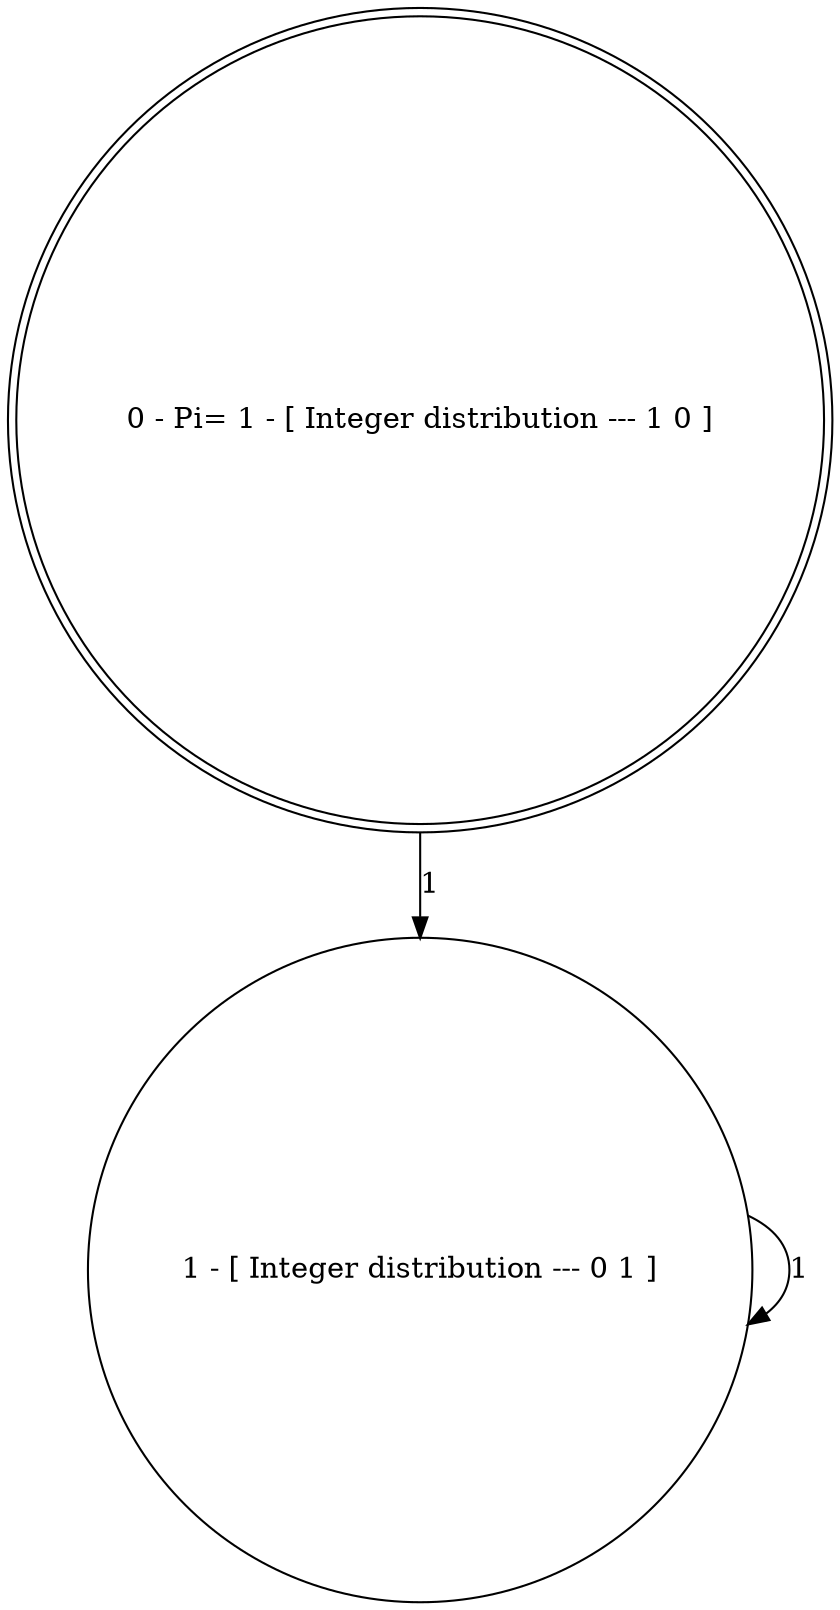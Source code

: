 digraph G {
	0 -> 1 [label=1];
	1 -> 1 [label=1];
	0 [shape=doublecircle, label="0 - Pi= 1 - [ Integer distribution --- 1 0 ]"];
	1 [shape=circle, label="1 - [ Integer distribution --- 0 1 ]"];
}
